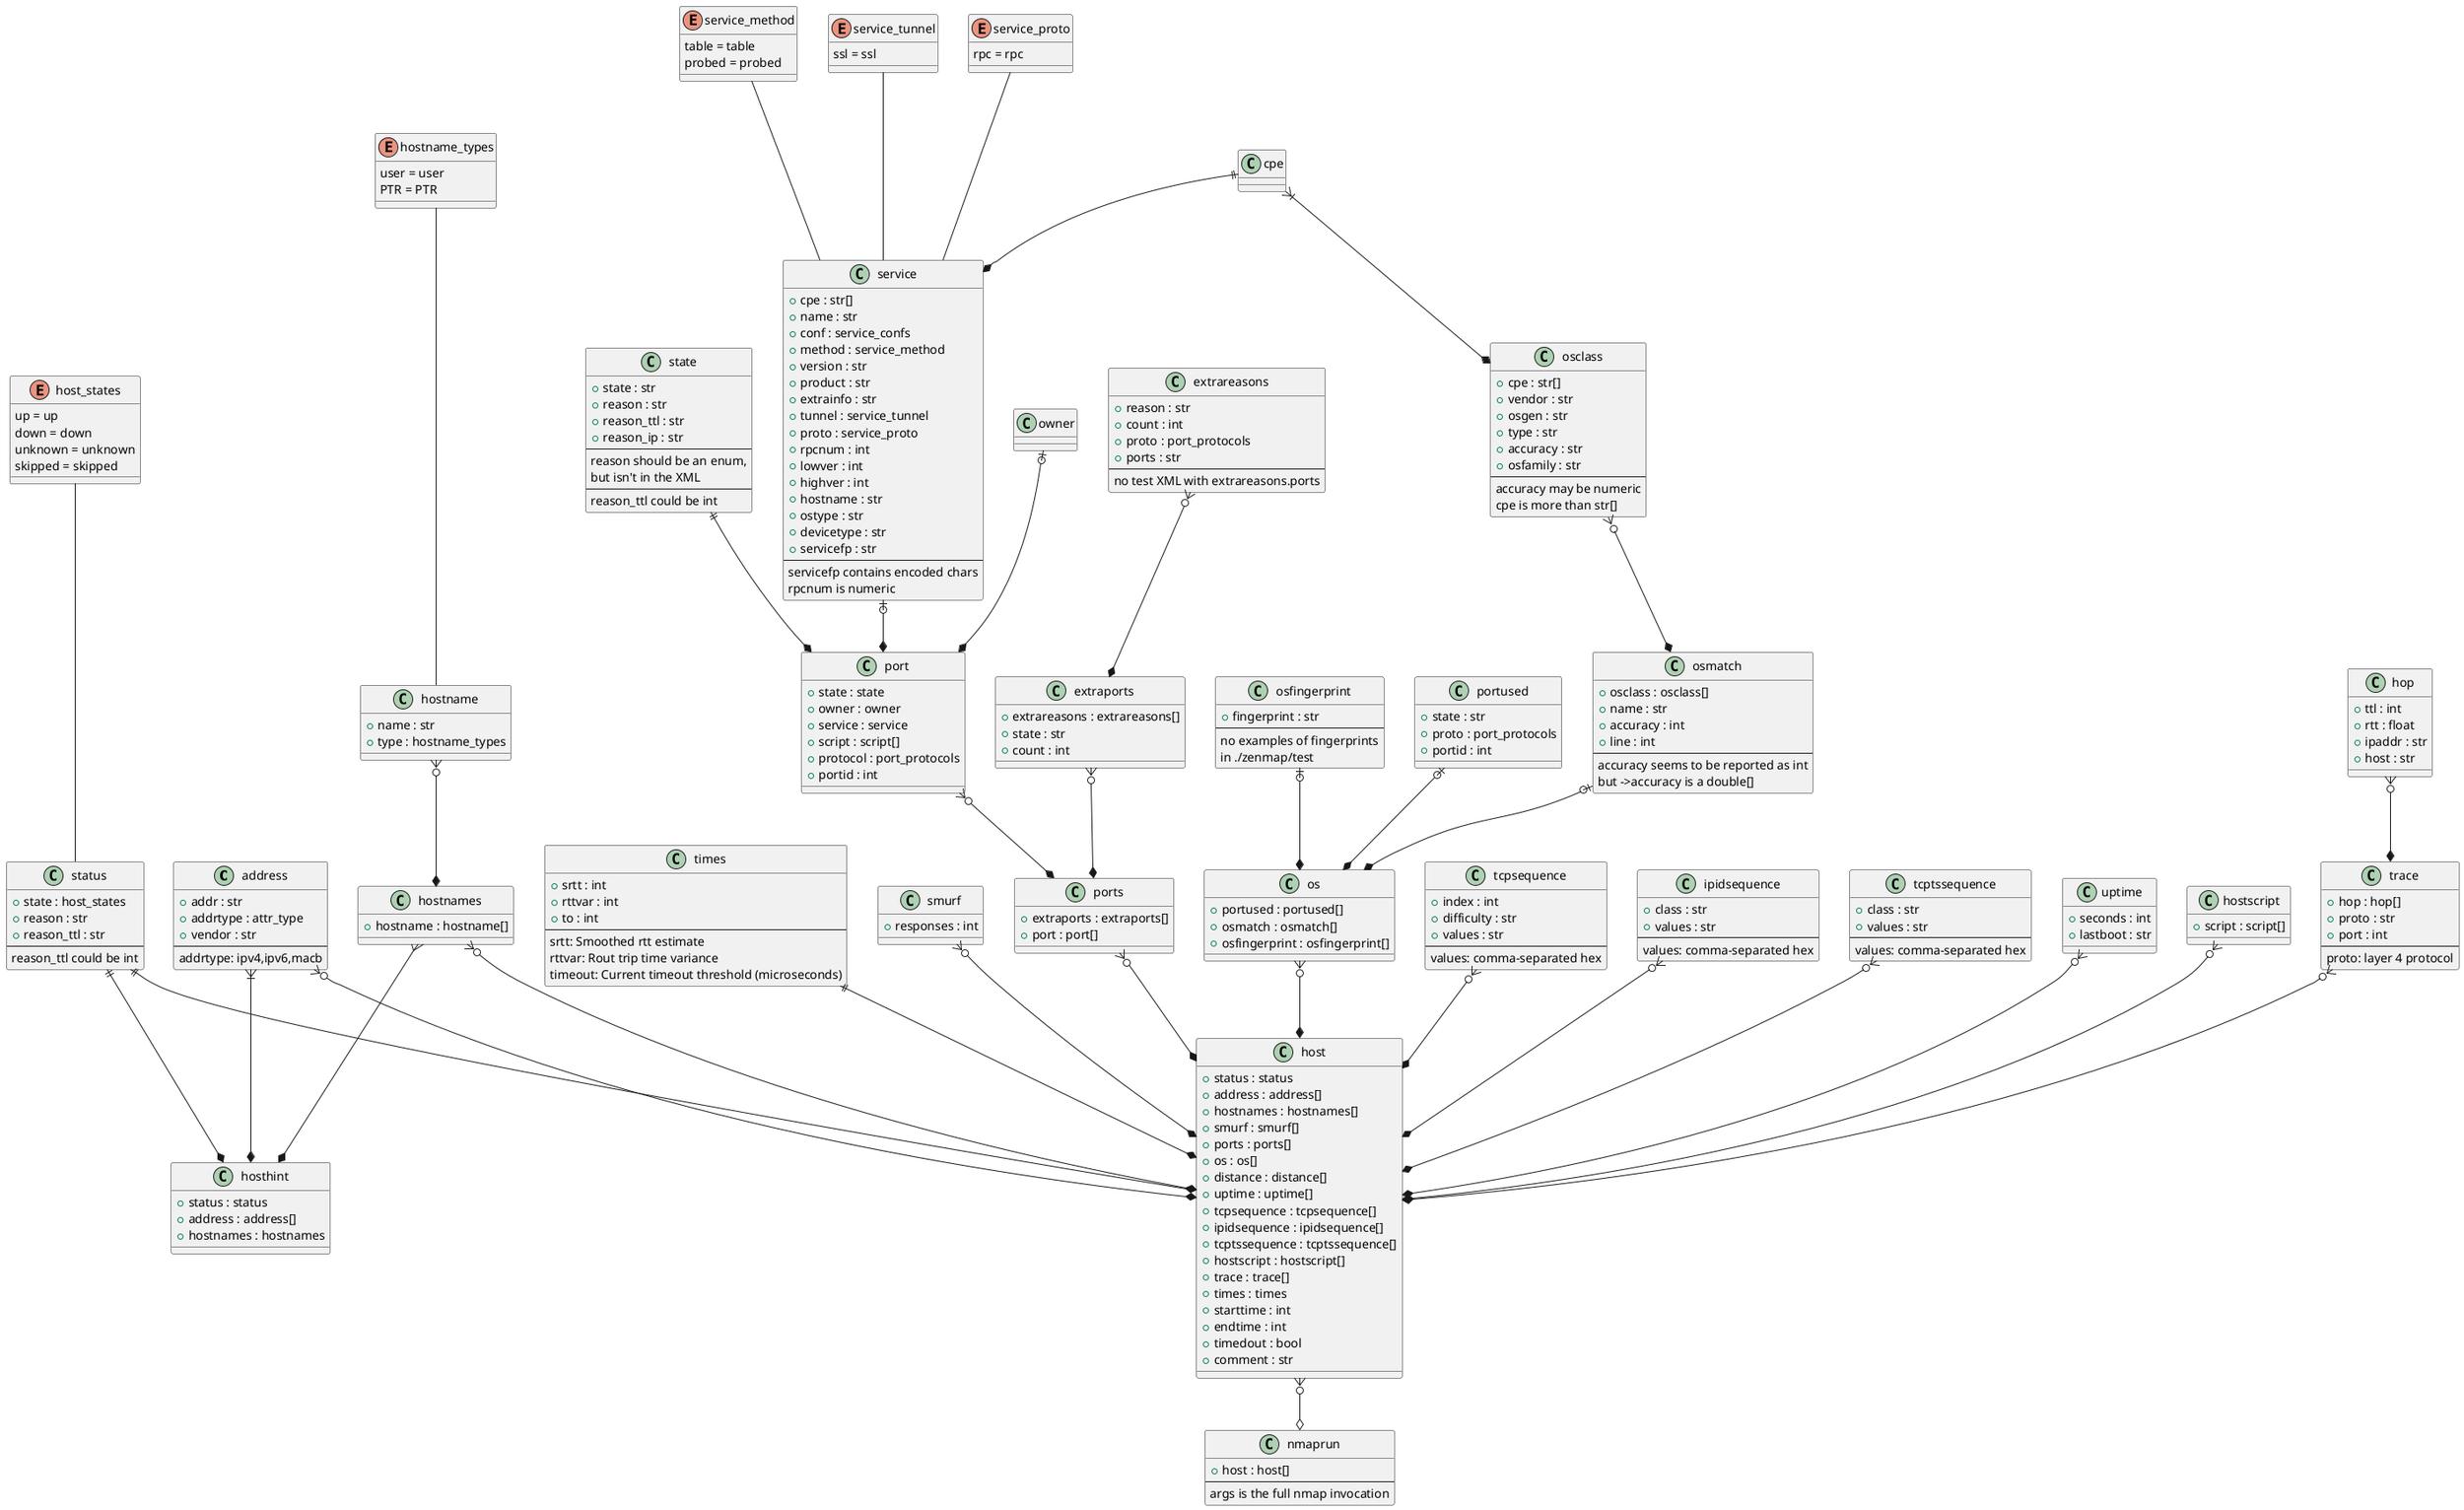 @startuml

class address {
    +addr : str
    +addrtype : attr_type
    +vendor : str
    --
    addrtype: ipv4,ipv6,macb
}


class extraports {
    +extrareasons : extrareasons[]
    +state : str
    +count : int
}
extrareasons }o--* extraports

class extrareasons {
    +reason : str
    +count : int
    +proto : port_protocols
    +ports : str
    --
    no test XML with extrareasons.ports
}
class hop {
    +ttl : int
    +rtt : float
    +ipaddr : str
    +host : str
}

class host {
    +status : status
    +address : address[]
    +hostnames : hostnames[]
    +smurf : smurf[]
    +ports : ports[]
    +os : os[]
    +distance : distance[]
    +uptime : uptime[]
    +tcpsequence : tcpsequence[]
    +ipidsequence : ipidsequence[]
    +tcptssequence : tcptssequence[]
    +hostscript : hostscript[]
    +trace : trace[]
    +times : times
    +starttime : int
    +endtime : int
    +timedout : bool
    +comment : str
}

address }o--* host
hostnames }o--* host
smurf }o--* host
ports }o--* host
os }o--* host
tcpsequence }o--* host
ipidsequence }o--* host
tcptssequence }o--* host
uptime }o--* host
hostscript }o--* host
trace }o--* host
times ||--* host

class hosthint {
    +status : status
    +address : address[]
    +hostnames : hostnames
}

status ||--* host
status ||--* hosthint
address }|--* hosthint
hostnames }--* hosthint

class hostname {
    +name : str
    +type : hostname_types
}
hostname_types --- hostname

class hostnames {
    +hostname : hostname[]
}

hostname }o--* hostnames

class hostscript {
    +script : script[]
}

class ipidsequence {
    +class : str
    +values : str
    --
    values: comma-separated hex
}

class nmaprun {
    +host : host[]
    --
    args is the full nmap invocation
}

host }o--o nmaprun

class os {
    +portused : portused[]
    +osmatch : osmatch[]
    +osfingerprint : osfingerprint[]
}

portused |o--* os
osmatch |o--* os
osfingerprint |o--* os

class osclass {
    +cpe : str[]
    +vendor : str
    +osgen : str
    +type : str
    +accuracy : str
    +osfamily : str
    --
    accuracy may be numeric
    cpe is more than str[]
}

cpe }|--* osclass

class osfingerprint {
    +fingerprint : str
    --
    no examples of fingerprints
    in ./zenmap/test
}

class osmatch {
    +osclass : osclass[]
    +name : str
    +accuracy : int
    +line : int
    --
    accuracy seems to be reported as int
    but ->accuracy is a double[]
}

osclass }o--* osmatch 

class port {
    +state : state
    +owner : owner
    +service : service
    +script : script[]
    +protocol : port_protocols
    +portid : int
}

service |o--* port
owner |o--* port
state ||--* port

class ports {
    +extraports : extraports[]
    +port : port[]
}

port }o--* ports
extraports }o--* ports

class portused {
    +state : str
    +proto : port_protocols
    +portid : int
}

class service {
    +cpe : str[]
    +name : str
    +conf : service_confs
    +method : service_method
    +version : str
    +product : str
    +extrainfo : str
    +tunnel : service_tunnel
    +proto : service_proto
    +rpcnum : int
    +lowver : int
    +highver : int
    +hostname : str
    +ostype : str
    +devicetype : str
    +servicefp : str
    --
    servicefp contains encoded chars
    rpcnum is numeric
}

cpe ||--* service
service_method --- service
service_tunnel --- service
service_proto --- service


class smurf {
    +responses : int
}

class state {
    +state : str
    +reason : str
    +reason_ttl : str
    +reason_ip : str
    --
    reason should be an enum,
    but isn't in the XML
    --
    reason_ttl could be int
}

class status {
    +state : host_states
    +reason : str
    +reason_ttl : str
    --
    reason_ttl could be int
}

host_states --- status

class tcpsequence {
    +index : int
    +difficulty : str
    +values : str
    --
    values: comma-separated hex 
}

class tcptssequence {
    +class : str
    +values : str
    --
    values: comma-separated hex 
}

class times {
    +srtt : int
    +rttvar : int
    +to : int
    --
    srtt: Smoothed rtt estimate
    rttvar: Rout trip time variance
    timeout: Current timeout threshold (microseconds)
}

class trace {
    +hop : hop[]
    +proto : str
    +port : int
    --
    proto: layer 4 protocol
}

hop }o--* trace

class uptime {
    +seconds : int
    +lastboot : str
}

enum host_states {
    up = up
    down = down
    unknown = unknown
    skipped = skipped
}
enum hostname_types {
    user = user
    PTR = PTR
}
enum service_method {
    table = table
    probed = probed
}
enum service_proto {
    rpc = rpc
}
enum service_tunnel {
    ssl = ssl
}

@enduml
